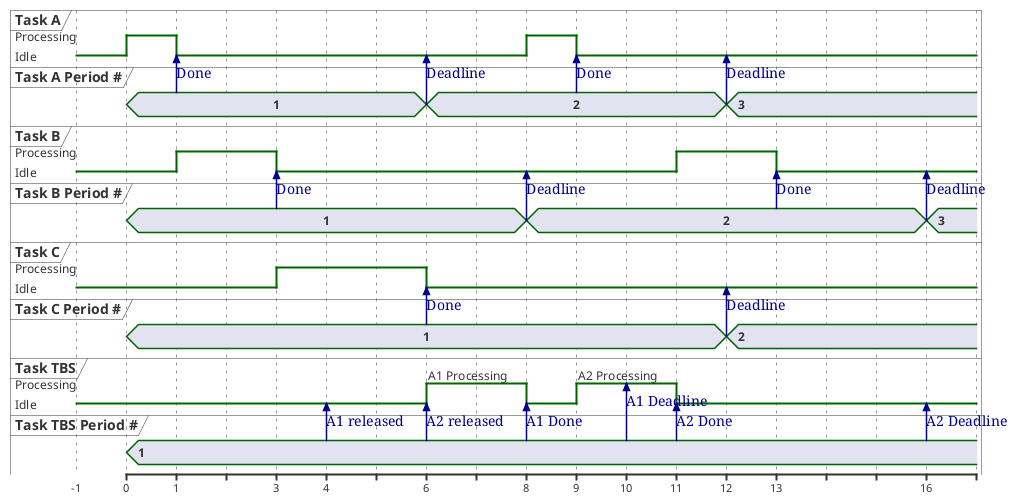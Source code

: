 @startuml
'Group A
'Period = 6
'Execution Time = 1
robust "Task A" as task_a
concise "Task A Period #" as task_a_period

'Group B
'Period = 8
'Execution Time = 2
robust "Task B" as task_b
concise "Task B Period #" as task_b_period

'Group C
'Period = 12
'Execution Time = 3
robust "Task C" as task_c
concise "Task C Period #" as task_c_period

'Group TBS
'Period = 12
'Execution Time = 3
robust "Task TBS" as task_tbs
concise "Task TBS Period #" as task_tbs_period

'-------------------
'Earlist deadline first

@-1
task_a is Idle
task_b is Idle
task_c is Idle
task_tbs is Idle

@0
task_a_period is 1
task_b_period is 1
task_c_period is 1
task_tbs_period is 1

task_a is Processing

@1
task_a is Idle
task_a_period -> task_a : Done

task_b is Processing

@3
task_b is Idle
task_b_period -> task_b : Done

task_c is Processing

@4
task_tbs_period -> task_tbs : A1 released

@6
task_tbs_period -> task_tbs : A2 released
task_tbs is Processing: A1 Processing

task_c is Idle
task_c_period -> task_c : Done

@8
task_tbs is Idle
task_tbs_period -> task_tbs : A1 Done

task_a is Processing

@9
task_a is Idle
task_a_period -> task_a : Done

task_tbs is Processing: A2 Processing

@11
task_tbs is Idle
task_tbs_period -> task_tbs : A2 Done

task_b is Processing

@13
task_b is Idle
task_b_period -> task_b : Done

'--------------------

@6
task_a_period is 2
task_a_period -> task_a : Deadline

@8
task_b_period is 2
task_b_period -> task_b : Deadline

@10
task_tbs_period -> task_tbs : A1 Deadline

@12
task_c_period is 2
task_c_period -> task_c : Deadline

task_a_period is 3
task_a_period -> task_a : Deadline

@16
task_tbs_period -> task_tbs : A2 Deadline

task_b_period is 3
task_b_period -> task_b : Deadline